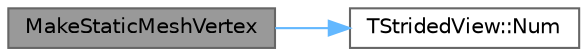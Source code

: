 digraph "MakeStaticMeshVertex"
{
 // INTERACTIVE_SVG=YES
 // LATEX_PDF_SIZE
  bgcolor="transparent";
  edge [fontname=Helvetica,fontsize=10,labelfontname=Helvetica,labelfontsize=10];
  node [fontname=Helvetica,fontsize=10,shape=box,height=0.2,width=0.4];
  rankdir="LR";
  Node1 [id="Node000001",label="MakeStaticMeshVertex",height=0.2,width=0.4,color="gray40", fillcolor="grey60", style="filled", fontcolor="black",tooltip=" "];
  Node1 -> Node2 [id="edge1_Node000001_Node000002",color="steelblue1",style="solid",tooltip=" "];
  Node2 [id="Node000002",label="TStridedView::Num",height=0.2,width=0.4,color="grey40", fillcolor="white", style="filled",URL="$d0/dab/classTStridedView.html#a4733e3033cffcb81a245d197ea679897",tooltip=" "];
}

